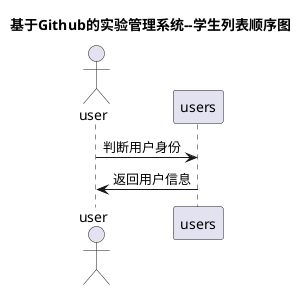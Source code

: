 @startuml
title:基于Github的实验管理系统--学生列表顺序图
actor user
participant users
user->users:判断用户身份
users->user:返回用户信息
@enduml
